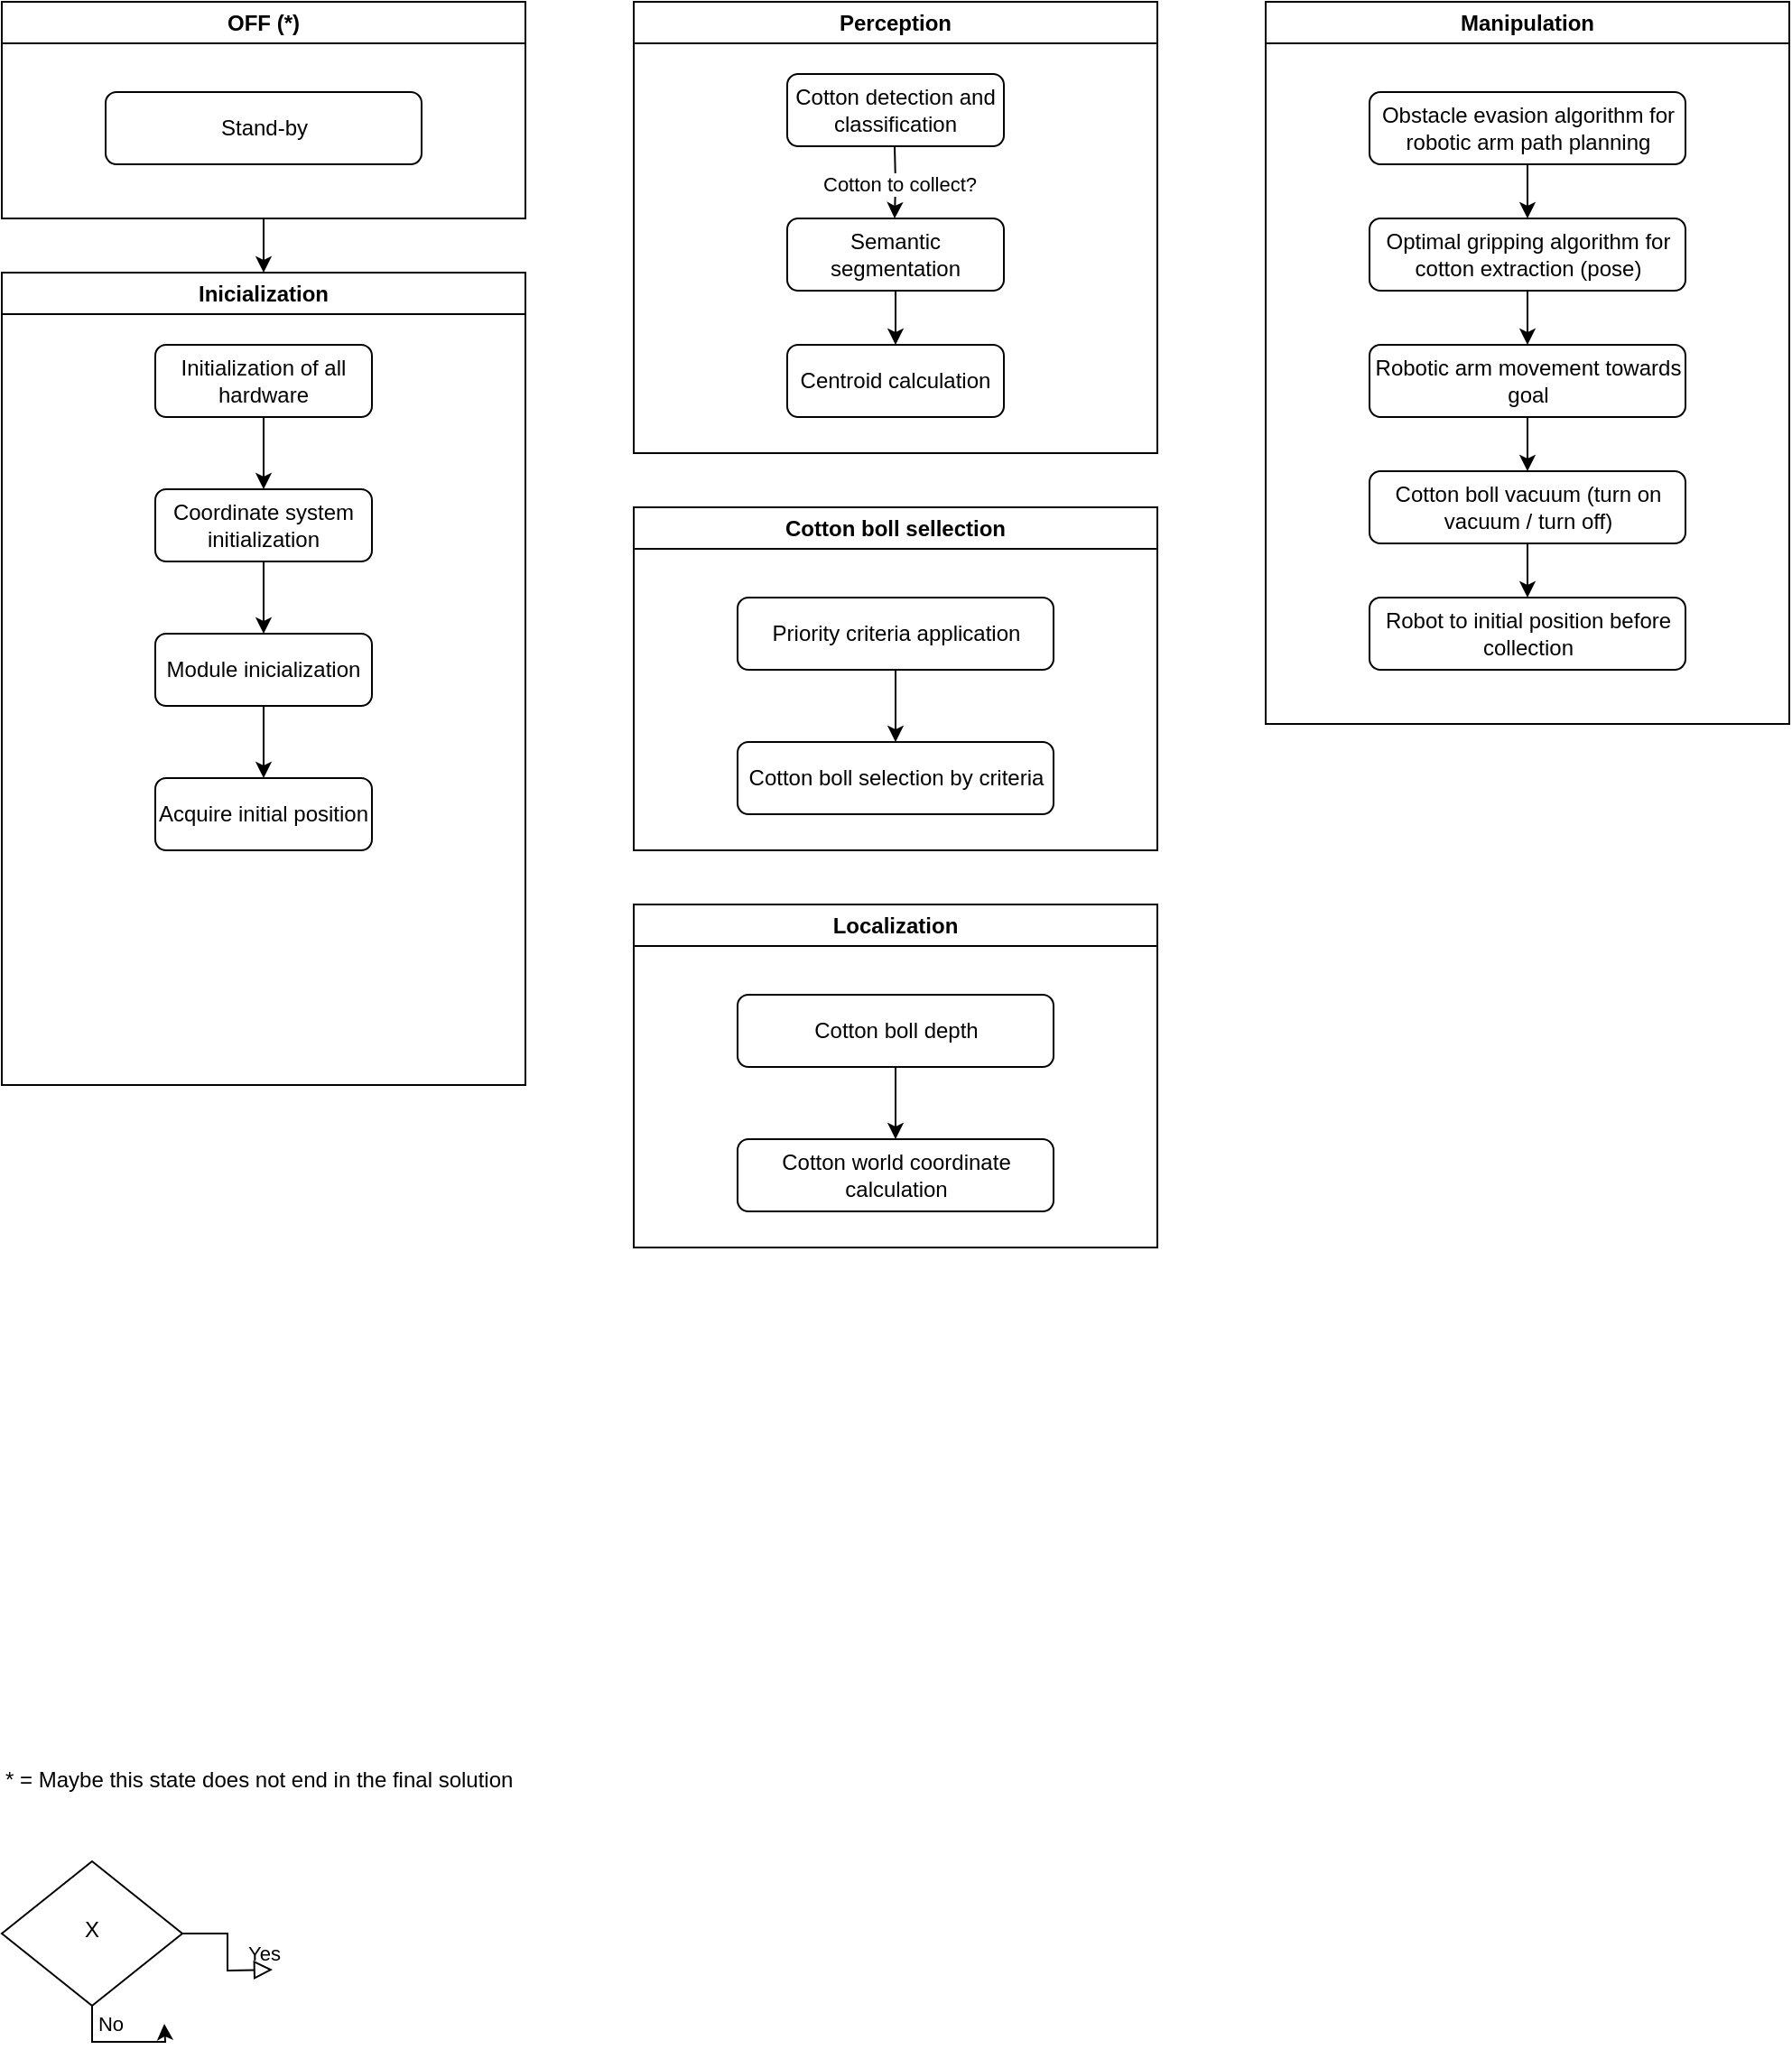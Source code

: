 <mxfile version="24.7.1" type="device">
  <diagram id="C5RBs43oDa-KdzZeNtuy" name="Page-1">
    <mxGraphModel dx="1434" dy="793" grid="1" gridSize="10" guides="1" tooltips="1" connect="1" arrows="1" fold="1" page="1" pageScale="1" pageWidth="827" pageHeight="1169" math="0" shadow="0">
      <root>
        <mxCell id="WIyWlLk6GJQsqaUBKTNV-0" />
        <mxCell id="WIyWlLk6GJQsqaUBKTNV-1" parent="WIyWlLk6GJQsqaUBKTNV-0" />
        <mxCell id="WIyWlLk6GJQsqaUBKTNV-4" value="Yes" style="rounded=0;html=1;jettySize=auto;orthogonalLoop=1;fontSize=11;endArrow=block;endFill=0;endSize=8;strokeWidth=1;shadow=0;labelBackgroundColor=none;edgeStyle=orthogonalEdgeStyle;" parent="WIyWlLk6GJQsqaUBKTNV-1" source="WIyWlLk6GJQsqaUBKTNV-6" edge="1">
          <mxGeometry y="20" relative="1" as="geometry">
            <mxPoint as="offset" />
            <mxPoint x="190" y="1120" as="targetPoint" />
          </mxGeometry>
        </mxCell>
        <mxCell id="EtLEllNZG6sJMNKWAGNf-31" style="edgeStyle=orthogonalEdgeStyle;rounded=0;orthogonalLoop=1;jettySize=auto;html=1;" edge="1" parent="WIyWlLk6GJQsqaUBKTNV-1" source="WIyWlLk6GJQsqaUBKTNV-6">
          <mxGeometry relative="1" as="geometry">
            <mxPoint x="130" y="1150" as="targetPoint" />
          </mxGeometry>
        </mxCell>
        <mxCell id="EtLEllNZG6sJMNKWAGNf-32" value="No" style="edgeLabel;html=1;align=center;verticalAlign=middle;resizable=0;points=[];" vertex="1" connectable="0" parent="EtLEllNZG6sJMNKWAGNf-31">
          <mxGeometry x="0.191" y="6" relative="1" as="geometry">
            <mxPoint x="-12" y="-4" as="offset" />
          </mxGeometry>
        </mxCell>
        <mxCell id="WIyWlLk6GJQsqaUBKTNV-6" value="X" style="rhombus;whiteSpace=wrap;html=1;shadow=0;fontFamily=Helvetica;fontSize=12;align=center;strokeWidth=1;spacing=6;spacingTop=-4;" parent="WIyWlLk6GJQsqaUBKTNV-1" vertex="1">
          <mxGeometry x="40" y="1060" width="100" height="80" as="geometry" />
        </mxCell>
        <mxCell id="EtLEllNZG6sJMNKWAGNf-0" value="Inicialization" style="swimlane;whiteSpace=wrap;html=1;" vertex="1" parent="WIyWlLk6GJQsqaUBKTNV-1">
          <mxGeometry x="40" y="180" width="290" height="450" as="geometry" />
        </mxCell>
        <mxCell id="EtLEllNZG6sJMNKWAGNf-52" style="edgeStyle=orthogonalEdgeStyle;rounded=0;orthogonalLoop=1;jettySize=auto;html=1;exitX=0.5;exitY=1;exitDx=0;exitDy=0;" edge="1" parent="EtLEllNZG6sJMNKWAGNf-0" source="EtLEllNZG6sJMNKWAGNf-5" target="WIyWlLk6GJQsqaUBKTNV-3">
          <mxGeometry relative="1" as="geometry" />
        </mxCell>
        <mxCell id="EtLEllNZG6sJMNKWAGNf-5" value="Coordinate system initialization" style="rounded=1;whiteSpace=wrap;html=1;fontSize=12;glass=0;strokeWidth=1;shadow=0;" vertex="1" parent="EtLEllNZG6sJMNKWAGNf-0">
          <mxGeometry x="85" y="120" width="120" height="40" as="geometry" />
        </mxCell>
        <mxCell id="EtLEllNZG6sJMNKWAGNf-51" style="edgeStyle=orthogonalEdgeStyle;rounded=0;orthogonalLoop=1;jettySize=auto;html=1;exitX=0.5;exitY=1;exitDx=0;exitDy=0;entryX=0.5;entryY=0;entryDx=0;entryDy=0;" edge="1" parent="EtLEllNZG6sJMNKWAGNf-0" source="EtLEllNZG6sJMNKWAGNf-4" target="EtLEllNZG6sJMNKWAGNf-5">
          <mxGeometry relative="1" as="geometry" />
        </mxCell>
        <mxCell id="EtLEllNZG6sJMNKWAGNf-4" value="Initialization of all hardware" style="rounded=1;whiteSpace=wrap;html=1;fontSize=12;glass=0;strokeWidth=1;shadow=0;" vertex="1" parent="EtLEllNZG6sJMNKWAGNf-0">
          <mxGeometry x="85" y="40" width="120" height="40" as="geometry" />
        </mxCell>
        <mxCell id="EtLEllNZG6sJMNKWAGNf-3" value="Acquire initial position" style="rounded=1;whiteSpace=wrap;html=1;fontSize=12;glass=0;strokeWidth=1;shadow=0;" vertex="1" parent="EtLEllNZG6sJMNKWAGNf-0">
          <mxGeometry x="85" y="280" width="120" height="40" as="geometry" />
        </mxCell>
        <mxCell id="EtLEllNZG6sJMNKWAGNf-53" style="edgeStyle=orthogonalEdgeStyle;rounded=0;orthogonalLoop=1;jettySize=auto;html=1;exitX=0.5;exitY=1;exitDx=0;exitDy=0;entryX=0.5;entryY=0;entryDx=0;entryDy=0;" edge="1" parent="EtLEllNZG6sJMNKWAGNf-0" source="WIyWlLk6GJQsqaUBKTNV-3" target="EtLEllNZG6sJMNKWAGNf-3">
          <mxGeometry relative="1" as="geometry" />
        </mxCell>
        <mxCell id="WIyWlLk6GJQsqaUBKTNV-3" value="Module inicialization" style="rounded=1;whiteSpace=wrap;html=1;fontSize=12;glass=0;strokeWidth=1;shadow=0;" parent="EtLEllNZG6sJMNKWAGNf-0" vertex="1">
          <mxGeometry x="85" y="200" width="120" height="40" as="geometry" />
        </mxCell>
        <mxCell id="EtLEllNZG6sJMNKWAGNf-1" value="Perception" style="swimlane;whiteSpace=wrap;html=1;" vertex="1" parent="WIyWlLk6GJQsqaUBKTNV-1">
          <mxGeometry x="390" y="30" width="290" height="250" as="geometry" />
        </mxCell>
        <mxCell id="EtLEllNZG6sJMNKWAGNf-13" style="edgeStyle=orthogonalEdgeStyle;rounded=0;orthogonalLoop=1;jettySize=auto;html=1;exitX=0.5;exitY=1;exitDx=0;exitDy=0;entryX=0.5;entryY=0;entryDx=0;entryDy=0;" edge="1" parent="EtLEllNZG6sJMNKWAGNf-1">
          <mxGeometry relative="1" as="geometry">
            <mxPoint x="144.5" y="80" as="sourcePoint" />
            <mxPoint x="144.5" y="120" as="targetPoint" />
          </mxGeometry>
        </mxCell>
        <mxCell id="EtLEllNZG6sJMNKWAGNf-14" value="Cotton to collect?" style="edgeLabel;html=1;align=center;verticalAlign=middle;resizable=0;points=[];" vertex="1" connectable="0" parent="EtLEllNZG6sJMNKWAGNf-13">
          <mxGeometry x="0.1" y="2" relative="1" as="geometry">
            <mxPoint as="offset" />
          </mxGeometry>
        </mxCell>
        <mxCell id="EtLEllNZG6sJMNKWAGNf-12" value="Cotton detection and classification" style="rounded=1;whiteSpace=wrap;html=1;fontSize=12;glass=0;strokeWidth=1;shadow=0;" vertex="1" parent="EtLEllNZG6sJMNKWAGNf-1">
          <mxGeometry x="85" y="40" width="120" height="40" as="geometry" />
        </mxCell>
        <mxCell id="EtLEllNZG6sJMNKWAGNf-16" style="edgeStyle=orthogonalEdgeStyle;rounded=0;orthogonalLoop=1;jettySize=auto;html=1;exitX=0.5;exitY=1;exitDx=0;exitDy=0;entryX=0.5;entryY=0;entryDx=0;entryDy=0;" edge="1" parent="EtLEllNZG6sJMNKWAGNf-1" source="EtLEllNZG6sJMNKWAGNf-11" target="EtLEllNZG6sJMNKWAGNf-10">
          <mxGeometry relative="1" as="geometry" />
        </mxCell>
        <mxCell id="EtLEllNZG6sJMNKWAGNf-11" value="Semantic segmentation" style="rounded=1;whiteSpace=wrap;html=1;fontSize=12;glass=0;strokeWidth=1;shadow=0;" vertex="1" parent="EtLEllNZG6sJMNKWAGNf-1">
          <mxGeometry x="85" y="120" width="120" height="40" as="geometry" />
        </mxCell>
        <mxCell id="EtLEllNZG6sJMNKWAGNf-10" value="Centroid calculation" style="rounded=1;whiteSpace=wrap;html=1;fontSize=12;glass=0;strokeWidth=1;shadow=0;" vertex="1" parent="EtLEllNZG6sJMNKWAGNf-1">
          <mxGeometry x="85" y="190" width="120" height="40" as="geometry" />
        </mxCell>
        <mxCell id="EtLEllNZG6sJMNKWAGNf-17" value="Localization" style="swimlane;whiteSpace=wrap;html=1;" vertex="1" parent="WIyWlLk6GJQsqaUBKTNV-1">
          <mxGeometry x="390" y="530" width="290" height="190" as="geometry" />
        </mxCell>
        <mxCell id="EtLEllNZG6sJMNKWAGNf-20" value="Cotton world coordinate calculation" style="rounded=1;whiteSpace=wrap;html=1;fontSize=12;glass=0;strokeWidth=1;shadow=0;" vertex="1" parent="EtLEllNZG6sJMNKWAGNf-17">
          <mxGeometry x="57.5" y="130" width="175" height="40" as="geometry" />
        </mxCell>
        <mxCell id="EtLEllNZG6sJMNKWAGNf-26" style="edgeStyle=orthogonalEdgeStyle;rounded=0;orthogonalLoop=1;jettySize=auto;html=1;exitX=0.5;exitY=1;exitDx=0;exitDy=0;entryX=0.5;entryY=0;entryDx=0;entryDy=0;" edge="1" parent="EtLEllNZG6sJMNKWAGNf-17" source="EtLEllNZG6sJMNKWAGNf-25" target="EtLEllNZG6sJMNKWAGNf-20">
          <mxGeometry relative="1" as="geometry" />
        </mxCell>
        <mxCell id="EtLEllNZG6sJMNKWAGNf-25" value="Cotton boll depth" style="rounded=1;whiteSpace=wrap;html=1;fontSize=12;glass=0;strokeWidth=1;shadow=0;" vertex="1" parent="EtLEllNZG6sJMNKWAGNf-17">
          <mxGeometry x="57.5" y="50" width="175" height="40" as="geometry" />
        </mxCell>
        <mxCell id="EtLEllNZG6sJMNKWAGNf-27" value="Cotton boll sellection" style="swimlane;whiteSpace=wrap;html=1;" vertex="1" parent="WIyWlLk6GJQsqaUBKTNV-1">
          <mxGeometry x="390" y="310" width="290" height="190" as="geometry" />
        </mxCell>
        <mxCell id="EtLEllNZG6sJMNKWAGNf-28" value="Cotton boll selection by criteria" style="rounded=1;whiteSpace=wrap;html=1;fontSize=12;glass=0;strokeWidth=1;shadow=0;" vertex="1" parent="EtLEllNZG6sJMNKWAGNf-27">
          <mxGeometry x="57.5" y="130" width="175" height="40" as="geometry" />
        </mxCell>
        <mxCell id="EtLEllNZG6sJMNKWAGNf-29" style="edgeStyle=orthogonalEdgeStyle;rounded=0;orthogonalLoop=1;jettySize=auto;html=1;exitX=0.5;exitY=1;exitDx=0;exitDy=0;entryX=0.5;entryY=0;entryDx=0;entryDy=0;" edge="1" parent="EtLEllNZG6sJMNKWAGNf-27" source="EtLEllNZG6sJMNKWAGNf-30" target="EtLEllNZG6sJMNKWAGNf-28">
          <mxGeometry relative="1" as="geometry" />
        </mxCell>
        <mxCell id="EtLEllNZG6sJMNKWAGNf-30" value="Priority criteria application" style="rounded=1;whiteSpace=wrap;html=1;fontSize=12;glass=0;strokeWidth=1;shadow=0;" vertex="1" parent="EtLEllNZG6sJMNKWAGNf-27">
          <mxGeometry x="57.5" y="50" width="175" height="40" as="geometry" />
        </mxCell>
        <mxCell id="EtLEllNZG6sJMNKWAGNf-33" value="Manipulation" style="swimlane;whiteSpace=wrap;html=1;" vertex="1" parent="WIyWlLk6GJQsqaUBKTNV-1">
          <mxGeometry x="740" y="30" width="290" height="400" as="geometry" />
        </mxCell>
        <mxCell id="EtLEllNZG6sJMNKWAGNf-39" style="edgeStyle=orthogonalEdgeStyle;rounded=0;orthogonalLoop=1;jettySize=auto;html=1;exitX=0.5;exitY=1;exitDx=0;exitDy=0;entryX=0.5;entryY=0;entryDx=0;entryDy=0;" edge="1" parent="EtLEllNZG6sJMNKWAGNf-33" source="EtLEllNZG6sJMNKWAGNf-34" target="EtLEllNZG6sJMNKWAGNf-37">
          <mxGeometry relative="1" as="geometry" />
        </mxCell>
        <mxCell id="EtLEllNZG6sJMNKWAGNf-34" value="Optimal gripping algorithm for cotton extraction (pose)" style="rounded=1;whiteSpace=wrap;html=1;fontSize=12;glass=0;strokeWidth=1;shadow=0;" vertex="1" parent="EtLEllNZG6sJMNKWAGNf-33">
          <mxGeometry x="57.5" y="120" width="175" height="40" as="geometry" />
        </mxCell>
        <mxCell id="EtLEllNZG6sJMNKWAGNf-35" style="edgeStyle=orthogonalEdgeStyle;rounded=0;orthogonalLoop=1;jettySize=auto;html=1;exitX=0.5;exitY=1;exitDx=0;exitDy=0;entryX=0.5;entryY=0;entryDx=0;entryDy=0;" edge="1" parent="EtLEllNZG6sJMNKWAGNf-33" source="EtLEllNZG6sJMNKWAGNf-36" target="EtLEllNZG6sJMNKWAGNf-34">
          <mxGeometry relative="1" as="geometry" />
        </mxCell>
        <mxCell id="EtLEllNZG6sJMNKWAGNf-36" value="Obstacle evasion algorithm for robotic arm path planning" style="rounded=1;whiteSpace=wrap;html=1;fontSize=12;glass=0;strokeWidth=1;shadow=0;" vertex="1" parent="EtLEllNZG6sJMNKWAGNf-33">
          <mxGeometry x="57.5" y="50" width="175" height="40" as="geometry" />
        </mxCell>
        <mxCell id="EtLEllNZG6sJMNKWAGNf-42" style="edgeStyle=orthogonalEdgeStyle;rounded=0;orthogonalLoop=1;jettySize=auto;html=1;exitX=0.5;exitY=1;exitDx=0;exitDy=0;entryX=0.5;entryY=0;entryDx=0;entryDy=0;" edge="1" parent="EtLEllNZG6sJMNKWAGNf-33" source="EtLEllNZG6sJMNKWAGNf-37" target="EtLEllNZG6sJMNKWAGNf-40">
          <mxGeometry relative="1" as="geometry" />
        </mxCell>
        <mxCell id="EtLEllNZG6sJMNKWAGNf-37" value="Robotic arm movement towards goal" style="rounded=1;whiteSpace=wrap;html=1;fontSize=12;glass=0;strokeWidth=1;shadow=0;" vertex="1" parent="EtLEllNZG6sJMNKWAGNf-33">
          <mxGeometry x="57.5" y="190" width="175" height="40" as="geometry" />
        </mxCell>
        <mxCell id="EtLEllNZG6sJMNKWAGNf-45" style="edgeStyle=orthogonalEdgeStyle;rounded=0;orthogonalLoop=1;jettySize=auto;html=1;exitX=0.5;exitY=1;exitDx=0;exitDy=0;entryX=0.5;entryY=0;entryDx=0;entryDy=0;" edge="1" parent="EtLEllNZG6sJMNKWAGNf-33" source="EtLEllNZG6sJMNKWAGNf-40" target="EtLEllNZG6sJMNKWAGNf-44">
          <mxGeometry relative="1" as="geometry" />
        </mxCell>
        <mxCell id="EtLEllNZG6sJMNKWAGNf-40" value="Cotton boll vacuum (turn on vacuum / turn off)" style="rounded=1;whiteSpace=wrap;html=1;fontSize=12;glass=0;strokeWidth=1;shadow=0;" vertex="1" parent="EtLEllNZG6sJMNKWAGNf-33">
          <mxGeometry x="57.5" y="260" width="175" height="40" as="geometry" />
        </mxCell>
        <mxCell id="EtLEllNZG6sJMNKWAGNf-44" value="Robot to initial position before collection" style="rounded=1;whiteSpace=wrap;html=1;fontSize=12;glass=0;strokeWidth=1;shadow=0;" vertex="1" parent="EtLEllNZG6sJMNKWAGNf-33">
          <mxGeometry x="57.5" y="330" width="175" height="40" as="geometry" />
        </mxCell>
        <mxCell id="EtLEllNZG6sJMNKWAGNf-54" style="edgeStyle=orthogonalEdgeStyle;rounded=0;orthogonalLoop=1;jettySize=auto;html=1;exitX=0.5;exitY=1;exitDx=0;exitDy=0;entryX=0.5;entryY=0;entryDx=0;entryDy=0;" edge="1" parent="WIyWlLk6GJQsqaUBKTNV-1" source="EtLEllNZG6sJMNKWAGNf-46" target="EtLEllNZG6sJMNKWAGNf-0">
          <mxGeometry relative="1" as="geometry" />
        </mxCell>
        <mxCell id="EtLEllNZG6sJMNKWAGNf-46" value="OFF (*)" style="swimlane;whiteSpace=wrap;html=1;" vertex="1" parent="WIyWlLk6GJQsqaUBKTNV-1">
          <mxGeometry x="40" y="30" width="290" height="120" as="geometry" />
        </mxCell>
        <mxCell id="EtLEllNZG6sJMNKWAGNf-49" value="Stand-by" style="rounded=1;whiteSpace=wrap;html=1;fontSize=12;glass=0;strokeWidth=1;shadow=0;" vertex="1" parent="EtLEllNZG6sJMNKWAGNf-46">
          <mxGeometry x="57.5" y="50" width="175" height="40" as="geometry" />
        </mxCell>
        <mxCell id="EtLEllNZG6sJMNKWAGNf-50" value="&lt;div align=&quot;left&quot;&gt;* = Maybe this state does not end in the final solution&lt;br&gt;&lt;/div&gt;" style="text;html=1;align=left;verticalAlign=middle;whiteSpace=wrap;rounded=0;" vertex="1" parent="WIyWlLk6GJQsqaUBKTNV-1">
          <mxGeometry x="40" y="1000" width="300" height="30" as="geometry" />
        </mxCell>
      </root>
    </mxGraphModel>
  </diagram>
</mxfile>
